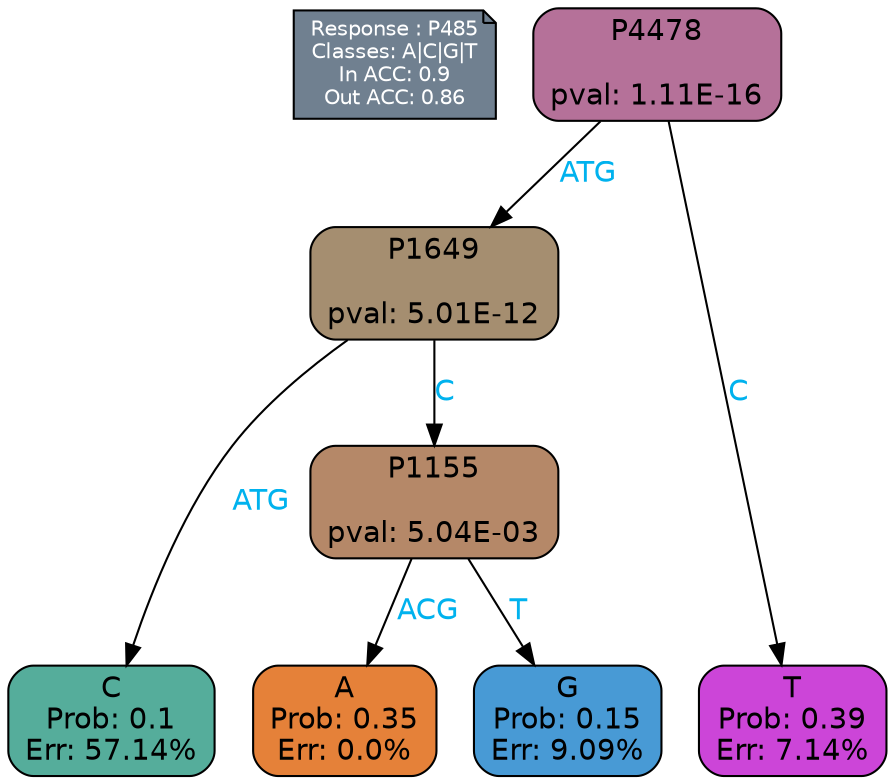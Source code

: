 digraph Tree {
node [shape=box, style="filled, rounded", color="black", fontname=helvetica] ;
graph [ranksep=equally, splines=polylines, bgcolor=transparent, dpi=600] ;
edge [fontname=helvetica] ;
LEGEND [label="Response : P485
Classes: A|C|G|T
In ACC: 0.9
Out ACC: 0.86
",shape=note,align=left,style=filled,fillcolor="slategray",fontcolor="white",fontsize=10];1 [label="P4478

pval: 1.11E-16", fillcolor="#b57199"] ;
2 [label="P1649

pval: 5.01E-12", fillcolor="#a58e70"] ;
3 [label="C
Prob: 0.1
Err: 57.14%", fillcolor="#55ad9b"] ;
4 [label="P1155

pval: 5.04E-03", fillcolor="#b58868"] ;
5 [label="A
Prob: 0.35
Err: 0.0%", fillcolor="#e58139"] ;
6 [label="G
Prob: 0.15
Err: 9.09%", fillcolor="#489ad5"] ;
7 [label="T
Prob: 0.39
Err: 7.14%", fillcolor="#cc45d8"] ;
1 -> 2 [label="ATG",fontcolor=deepskyblue2] ;
1 -> 7 [label="C",fontcolor=deepskyblue2] ;
2 -> 3 [label="ATG",fontcolor=deepskyblue2] ;
2 -> 4 [label="C",fontcolor=deepskyblue2] ;
4 -> 5 [label="ACG",fontcolor=deepskyblue2] ;
4 -> 6 [label="T",fontcolor=deepskyblue2] ;
{rank = same; 3;5;6;7;}{rank = same; LEGEND;1;}}